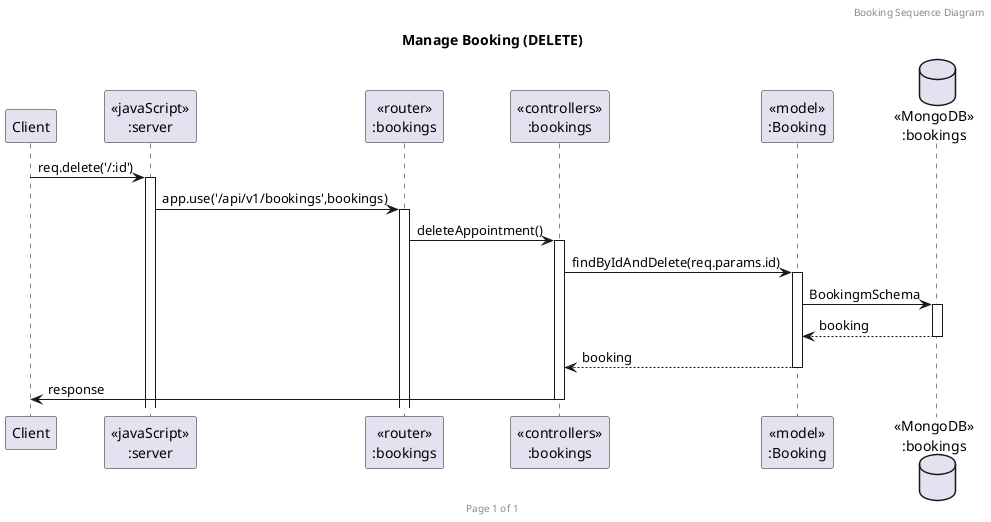 @startuml Manage Booking (DELETE)

header Booking Sequence Diagram
footer Page %page% of %lastpage%
title "Manage Booking (DELETE)"

participant "Client" as client
participant "<<javaScript>>\n:server" as server
participant "<<router>>\n:bookings" as routerAppointments
participant "<<controllers>>\n:bookings" as controllersAppointments
participant "<<model>>\n:Booking" as modelAppointments
database "<<MongoDB>>\n:bookings" as AppointmentsDatabase

client->server ++:req.delete('/:id')
server->routerAppointments ++:app.use('/api/v1/bookings',bookings)
routerAppointments -> controllersAppointments ++:deleteAppointment()
controllersAppointments->modelAppointments ++:findByIdAndDelete(req.params.id)
modelAppointments ->AppointmentsDatabase ++:BookingmSchema
AppointmentsDatabase --> modelAppointments --:booking
controllersAppointments <-- modelAppointments --:booking
controllersAppointments->client --:response

@enduml